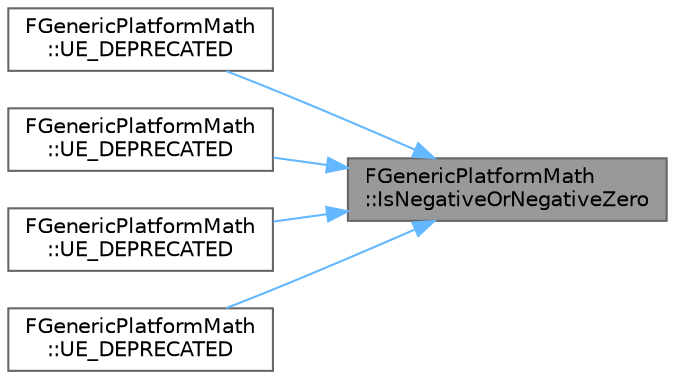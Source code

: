 digraph "FGenericPlatformMath::IsNegativeOrNegativeZero"
{
 // INTERACTIVE_SVG=YES
 // LATEX_PDF_SIZE
  bgcolor="transparent";
  edge [fontname=Helvetica,fontsize=10,labelfontname=Helvetica,labelfontsize=10];
  node [fontname=Helvetica,fontsize=10,shape=box,height=0.2,width=0.4];
  rankdir="RL";
  Node1 [id="Node000001",label="FGenericPlatformMath\l::IsNegativeOrNegativeZero",height=0.2,width=0.4,color="gray40", fillcolor="grey60", style="filled", fontcolor="black",tooltip=" "];
  Node1 -> Node2 [id="edge1_Node000001_Node000002",dir="back",color="steelblue1",style="solid",tooltip=" "];
  Node2 [id="Node000002",label="FGenericPlatformMath\l::UE_DEPRECATED",height=0.2,width=0.4,color="grey40", fillcolor="white", style="filled",URL="$dd/d7b/structFGenericPlatformMath.html#a58e07cf7621ec81cc6e74c49581e8fce",tooltip=" "];
  Node1 -> Node3 [id="edge2_Node000001_Node000003",dir="back",color="steelblue1",style="solid",tooltip=" "];
  Node3 [id="Node000003",label="FGenericPlatformMath\l::UE_DEPRECATED",height=0.2,width=0.4,color="grey40", fillcolor="white", style="filled",URL="$dd/d7b/structFGenericPlatformMath.html#ab6e5687055c1864473f389255e2abda3",tooltip=" "];
  Node1 -> Node4 [id="edge3_Node000001_Node000004",dir="back",color="steelblue1",style="solid",tooltip=" "];
  Node4 [id="Node000004",label="FGenericPlatformMath\l::UE_DEPRECATED",height=0.2,width=0.4,color="grey40", fillcolor="white", style="filled",URL="$dd/d7b/structFGenericPlatformMath.html#af213d691efa5f3300e7949628870d485",tooltip=" "];
  Node1 -> Node5 [id="edge4_Node000001_Node000005",dir="back",color="steelblue1",style="solid",tooltip=" "];
  Node5 [id="Node000005",label="FGenericPlatformMath\l::UE_DEPRECATED",height=0.2,width=0.4,color="grey40", fillcolor="white", style="filled",URL="$dd/d7b/structFGenericPlatformMath.html#adf9bd0e314ffabbdb1486f8ea9dd0b8b",tooltip=" "];
}
